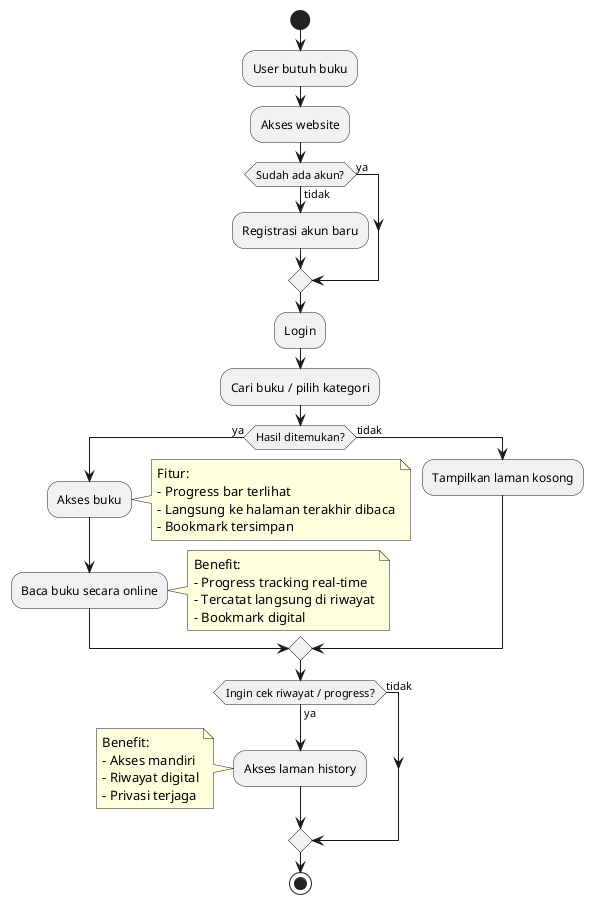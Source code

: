 ' https://www.plantuml.com/plantuml/uml/
' https://www.planttext.com/

@startuml
start
:User butuh buku;
:Akses website;
if (Sudah ada akun?) then (ya)
else (tidak)
  :Registrasi akun baru;
endif
:Login;

:Cari buku / pilih kategori;
if (Hasil ditemukan?) then (ya)
  :Akses buku;
  note right
    Fitur:
    - Progress bar terlihat
    - Langsung ke halaman terakhir dibaca
    - Bookmark tersimpan
  end note
  :Baca buku secara online;
  note right
    Benefit:
    - Progress tracking real-time
    - Tercatat langsung di riwayat
    - Bookmark digital
  end note
else (tidak)
  :Tampilkan laman kosong;
endif
if (Ingin cek riwayat / progress?) then (ya)
    :Akses laman history;
    note left
      Benefit:
      - Akses mandiri
      - Riwayat digital
      - Privasi terjaga
    end note
else (tidak)
endif
stop
@enduml
